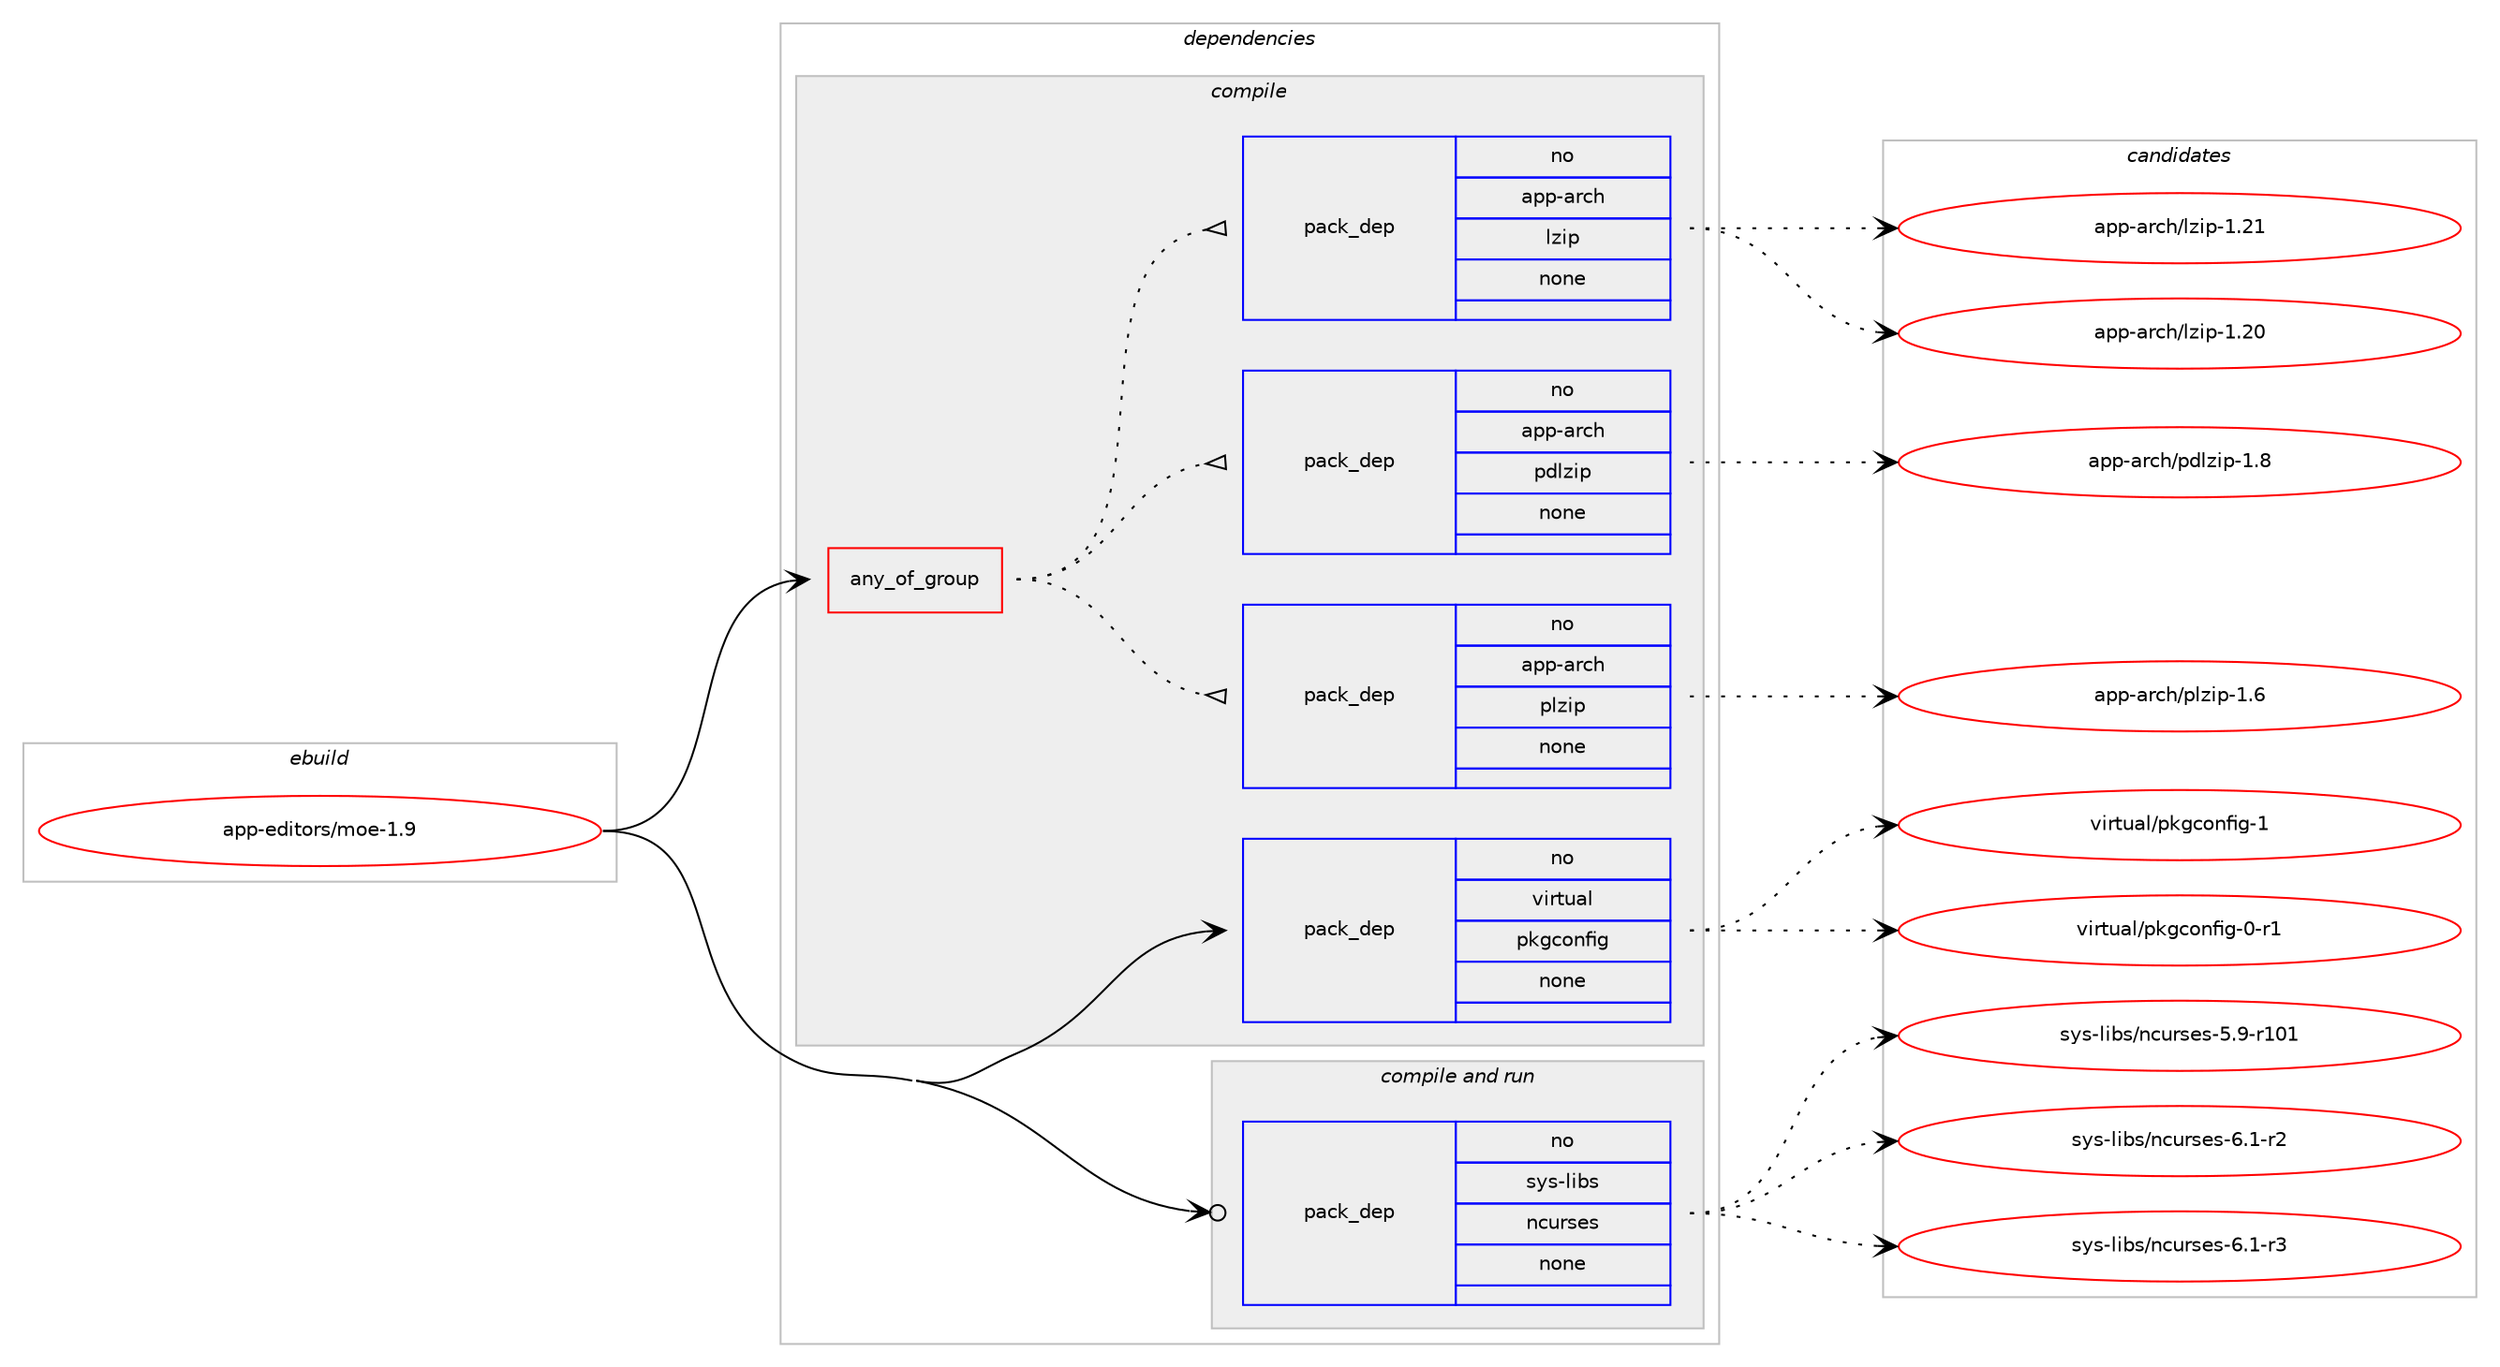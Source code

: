 digraph prolog {

# *************
# Graph options
# *************

newrank=true;
concentrate=true;
compound=true;
graph [rankdir=LR,fontname=Helvetica,fontsize=10,ranksep=1.5];#, ranksep=2.5, nodesep=0.2];
edge  [arrowhead=vee];
node  [fontname=Helvetica,fontsize=10];

# **********
# The ebuild
# **********

subgraph cluster_leftcol {
color=gray;
rank=same;
label=<<i>ebuild</i>>;
id [label="app-editors/moe-1.9", color=red, width=4, href="../app-editors/moe-1.9.svg"];
}

# ****************
# The dependencies
# ****************

subgraph cluster_midcol {
color=gray;
label=<<i>dependencies</i>>;
subgraph cluster_compile {
fillcolor="#eeeeee";
style=filled;
label=<<i>compile</i>>;
subgraph any19396 {
dependency1280792 [label=<<TABLE BORDER="0" CELLBORDER="1" CELLSPACING="0" CELLPADDING="4"><TR><TD CELLPADDING="10">any_of_group</TD></TR></TABLE>>, shape=none, color=red];subgraph pack911968 {
dependency1280793 [label=<<TABLE BORDER="0" CELLBORDER="1" CELLSPACING="0" CELLPADDING="4" WIDTH="220"><TR><TD ROWSPAN="6" CELLPADDING="30">pack_dep</TD></TR><TR><TD WIDTH="110">no</TD></TR><TR><TD>app-arch</TD></TR><TR><TD>plzip</TD></TR><TR><TD>none</TD></TR><TR><TD></TD></TR></TABLE>>, shape=none, color=blue];
}
dependency1280792:e -> dependency1280793:w [weight=20,style="dotted",arrowhead="oinv"];
subgraph pack911969 {
dependency1280794 [label=<<TABLE BORDER="0" CELLBORDER="1" CELLSPACING="0" CELLPADDING="4" WIDTH="220"><TR><TD ROWSPAN="6" CELLPADDING="30">pack_dep</TD></TR><TR><TD WIDTH="110">no</TD></TR><TR><TD>app-arch</TD></TR><TR><TD>pdlzip</TD></TR><TR><TD>none</TD></TR><TR><TD></TD></TR></TABLE>>, shape=none, color=blue];
}
dependency1280792:e -> dependency1280794:w [weight=20,style="dotted",arrowhead="oinv"];
subgraph pack911970 {
dependency1280795 [label=<<TABLE BORDER="0" CELLBORDER="1" CELLSPACING="0" CELLPADDING="4" WIDTH="220"><TR><TD ROWSPAN="6" CELLPADDING="30">pack_dep</TD></TR><TR><TD WIDTH="110">no</TD></TR><TR><TD>app-arch</TD></TR><TR><TD>lzip</TD></TR><TR><TD>none</TD></TR><TR><TD></TD></TR></TABLE>>, shape=none, color=blue];
}
dependency1280792:e -> dependency1280795:w [weight=20,style="dotted",arrowhead="oinv"];
}
id:e -> dependency1280792:w [weight=20,style="solid",arrowhead="vee"];
subgraph pack911971 {
dependency1280796 [label=<<TABLE BORDER="0" CELLBORDER="1" CELLSPACING="0" CELLPADDING="4" WIDTH="220"><TR><TD ROWSPAN="6" CELLPADDING="30">pack_dep</TD></TR><TR><TD WIDTH="110">no</TD></TR><TR><TD>virtual</TD></TR><TR><TD>pkgconfig</TD></TR><TR><TD>none</TD></TR><TR><TD></TD></TR></TABLE>>, shape=none, color=blue];
}
id:e -> dependency1280796:w [weight=20,style="solid",arrowhead="vee"];
}
subgraph cluster_compileandrun {
fillcolor="#eeeeee";
style=filled;
label=<<i>compile and run</i>>;
subgraph pack911972 {
dependency1280797 [label=<<TABLE BORDER="0" CELLBORDER="1" CELLSPACING="0" CELLPADDING="4" WIDTH="220"><TR><TD ROWSPAN="6" CELLPADDING="30">pack_dep</TD></TR><TR><TD WIDTH="110">no</TD></TR><TR><TD>sys-libs</TD></TR><TR><TD>ncurses</TD></TR><TR><TD>none</TD></TR><TR><TD></TD></TR></TABLE>>, shape=none, color=blue];
}
id:e -> dependency1280797:w [weight=20,style="solid",arrowhead="odotvee"];
}
subgraph cluster_run {
fillcolor="#eeeeee";
style=filled;
label=<<i>run</i>>;
}
}

# **************
# The candidates
# **************

subgraph cluster_choices {
rank=same;
color=gray;
label=<<i>candidates</i>>;

subgraph choice911968 {
color=black;
nodesep=1;
choice971121124597114991044711210812210511245494654 [label="app-arch/plzip-1.6", color=red, width=4,href="../app-arch/plzip-1.6.svg"];
dependency1280793:e -> choice971121124597114991044711210812210511245494654:w [style=dotted,weight="100"];
}
subgraph choice911969 {
color=black;
nodesep=1;
choice971121124597114991044711210010812210511245494656 [label="app-arch/pdlzip-1.8", color=red, width=4,href="../app-arch/pdlzip-1.8.svg"];
dependency1280794:e -> choice971121124597114991044711210010812210511245494656:w [style=dotted,weight="100"];
}
subgraph choice911970 {
color=black;
nodesep=1;
choice97112112459711499104471081221051124549465048 [label="app-arch/lzip-1.20", color=red, width=4,href="../app-arch/lzip-1.20.svg"];
choice97112112459711499104471081221051124549465049 [label="app-arch/lzip-1.21", color=red, width=4,href="../app-arch/lzip-1.21.svg"];
dependency1280795:e -> choice97112112459711499104471081221051124549465048:w [style=dotted,weight="100"];
dependency1280795:e -> choice97112112459711499104471081221051124549465049:w [style=dotted,weight="100"];
}
subgraph choice911971 {
color=black;
nodesep=1;
choice11810511411611797108471121071039911111010210510345484511449 [label="virtual/pkgconfig-0-r1", color=red, width=4,href="../virtual/pkgconfig-0-r1.svg"];
choice1181051141161179710847112107103991111101021051034549 [label="virtual/pkgconfig-1", color=red, width=4,href="../virtual/pkgconfig-1.svg"];
dependency1280796:e -> choice11810511411611797108471121071039911111010210510345484511449:w [style=dotted,weight="100"];
dependency1280796:e -> choice1181051141161179710847112107103991111101021051034549:w [style=dotted,weight="100"];
}
subgraph choice911972 {
color=black;
nodesep=1;
choice115121115451081059811547110991171141151011154553465745114494849 [label="sys-libs/ncurses-5.9-r101", color=red, width=4,href="../sys-libs/ncurses-5.9-r101.svg"];
choice11512111545108105981154711099117114115101115455446494511450 [label="sys-libs/ncurses-6.1-r2", color=red, width=4,href="../sys-libs/ncurses-6.1-r2.svg"];
choice11512111545108105981154711099117114115101115455446494511451 [label="sys-libs/ncurses-6.1-r3", color=red, width=4,href="../sys-libs/ncurses-6.1-r3.svg"];
dependency1280797:e -> choice115121115451081059811547110991171141151011154553465745114494849:w [style=dotted,weight="100"];
dependency1280797:e -> choice11512111545108105981154711099117114115101115455446494511450:w [style=dotted,weight="100"];
dependency1280797:e -> choice11512111545108105981154711099117114115101115455446494511451:w [style=dotted,weight="100"];
}
}

}
